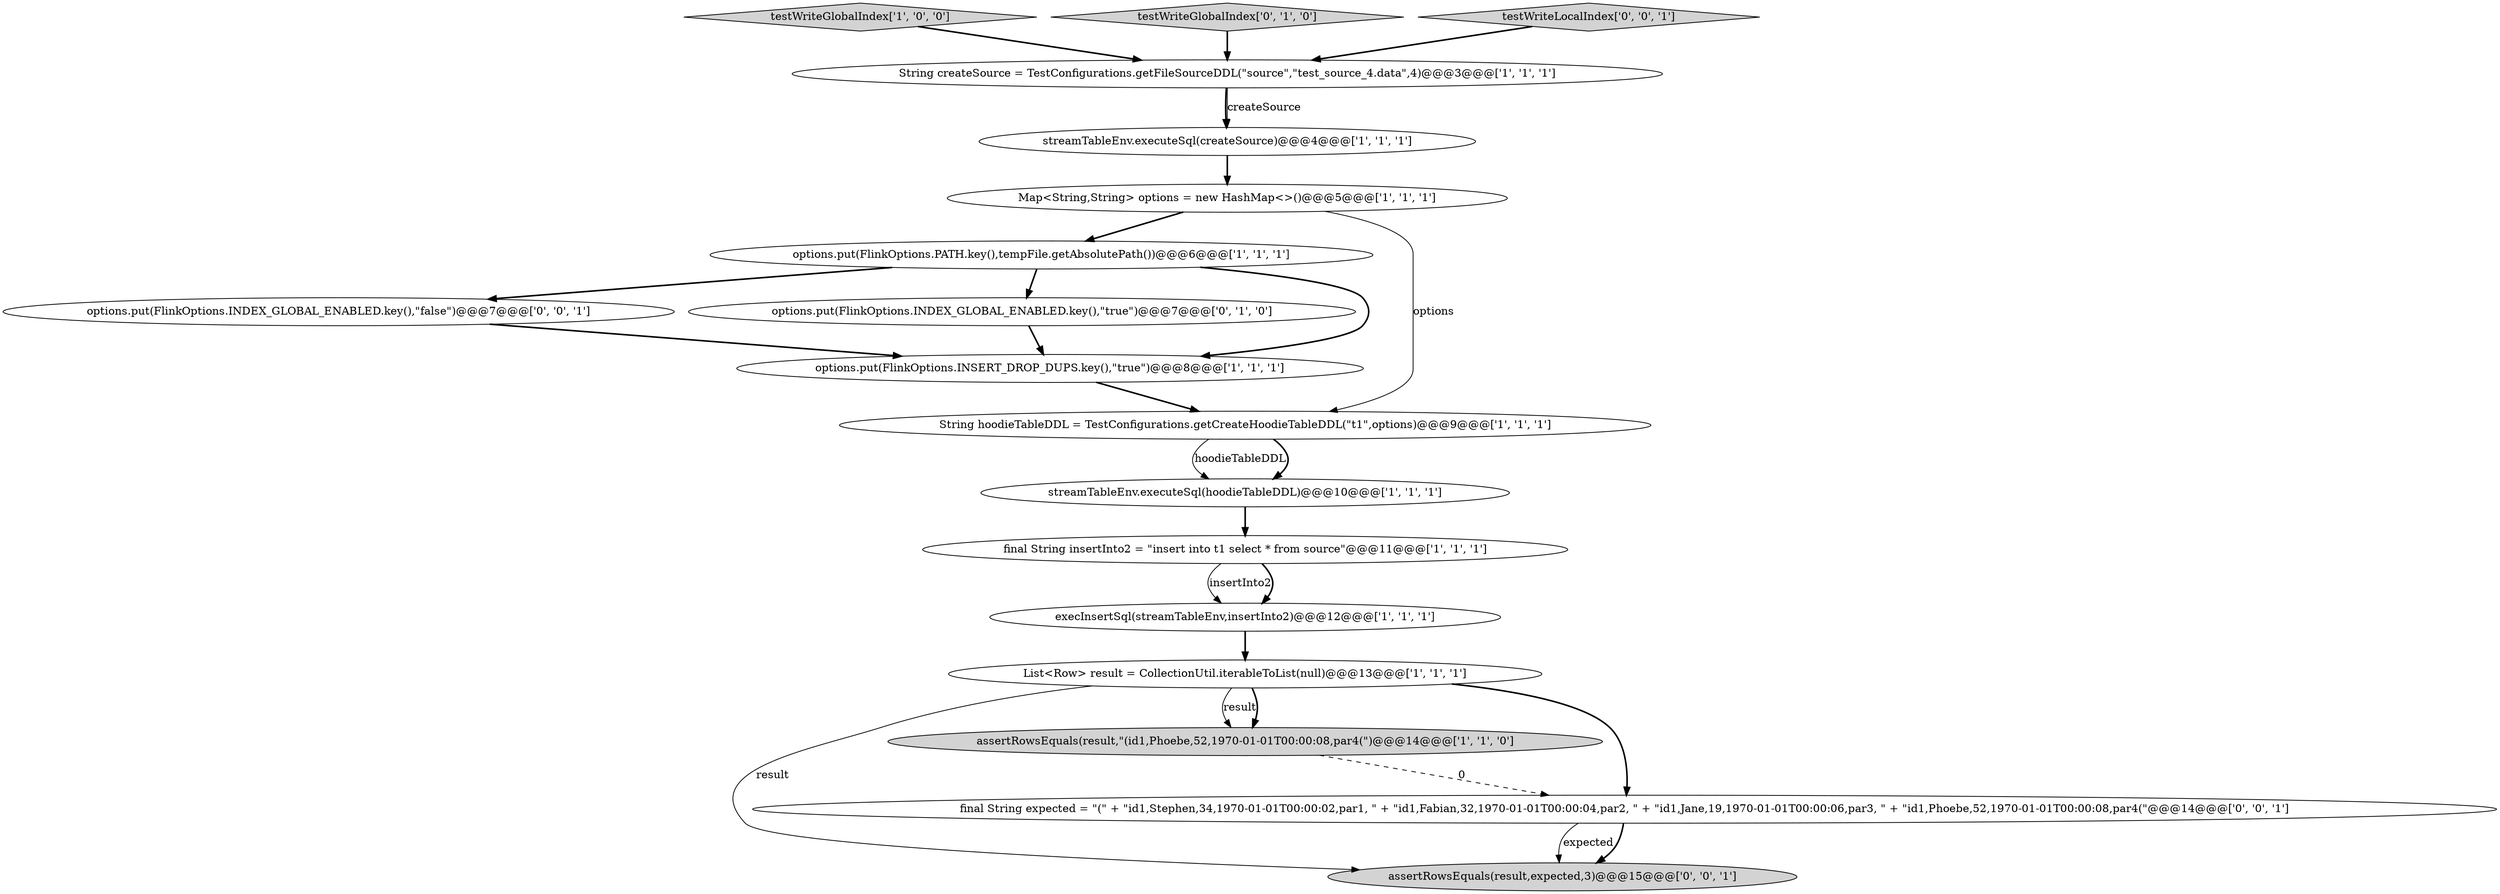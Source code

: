 digraph {
4 [style = filled, label = "streamTableEnv.executeSql(createSource)@@@4@@@['1', '1', '1']", fillcolor = white, shape = ellipse image = "AAA0AAABBB1BBB"];
9 [style = filled, label = "options.put(FlinkOptions.PATH.key(),tempFile.getAbsolutePath())@@@6@@@['1', '1', '1']", fillcolor = white, shape = ellipse image = "AAA0AAABBB1BBB"];
15 [style = filled, label = "assertRowsEquals(result,expected,3)@@@15@@@['0', '0', '1']", fillcolor = lightgray, shape = ellipse image = "AAA0AAABBB3BBB"];
10 [style = filled, label = "List<Row> result = CollectionUtil.iterableToList(null)@@@13@@@['1', '1', '1']", fillcolor = white, shape = ellipse image = "AAA0AAABBB1BBB"];
14 [style = filled, label = "options.put(FlinkOptions.INDEX_GLOBAL_ENABLED.key(),\"false\")@@@7@@@['0', '0', '1']", fillcolor = white, shape = ellipse image = "AAA0AAABBB3BBB"];
2 [style = filled, label = "testWriteGlobalIndex['1', '0', '0']", fillcolor = lightgray, shape = diamond image = "AAA0AAABBB1BBB"];
13 [style = filled, label = "testWriteGlobalIndex['0', '1', '0']", fillcolor = lightgray, shape = diamond image = "AAA0AAABBB2BBB"];
17 [style = filled, label = "testWriteLocalIndex['0', '0', '1']", fillcolor = lightgray, shape = diamond image = "AAA0AAABBB3BBB"];
3 [style = filled, label = "assertRowsEquals(result,\"(id1,Phoebe,52,1970-01-01T00:00:08,par4(\")@@@14@@@['1', '1', '0']", fillcolor = lightgray, shape = ellipse image = "AAA0AAABBB1BBB"];
0 [style = filled, label = "execInsertSql(streamTableEnv,insertInto2)@@@12@@@['1', '1', '1']", fillcolor = white, shape = ellipse image = "AAA0AAABBB1BBB"];
5 [style = filled, label = "String hoodieTableDDL = TestConfigurations.getCreateHoodieTableDDL(\"t1\",options)@@@9@@@['1', '1', '1']", fillcolor = white, shape = ellipse image = "AAA0AAABBB1BBB"];
1 [style = filled, label = "final String insertInto2 = \"insert into t1 select * from source\"@@@11@@@['1', '1', '1']", fillcolor = white, shape = ellipse image = "AAA0AAABBB1BBB"];
6 [style = filled, label = "Map<String,String> options = new HashMap<>()@@@5@@@['1', '1', '1']", fillcolor = white, shape = ellipse image = "AAA0AAABBB1BBB"];
16 [style = filled, label = "final String expected = \"(\" + \"id1,Stephen,34,1970-01-01T00:00:02,par1, \" + \"id1,Fabian,32,1970-01-01T00:00:04,par2, \" + \"id1,Jane,19,1970-01-01T00:00:06,par3, \" + \"id1,Phoebe,52,1970-01-01T00:00:08,par4(\"@@@14@@@['0', '0', '1']", fillcolor = white, shape = ellipse image = "AAA0AAABBB3BBB"];
7 [style = filled, label = "streamTableEnv.executeSql(hoodieTableDDL)@@@10@@@['1', '1', '1']", fillcolor = white, shape = ellipse image = "AAA0AAABBB1BBB"];
12 [style = filled, label = "options.put(FlinkOptions.INDEX_GLOBAL_ENABLED.key(),\"true\")@@@7@@@['0', '1', '0']", fillcolor = white, shape = ellipse image = "AAA1AAABBB2BBB"];
11 [style = filled, label = "options.put(FlinkOptions.INSERT_DROP_DUPS.key(),\"true\")@@@8@@@['1', '1', '1']", fillcolor = white, shape = ellipse image = "AAA0AAABBB1BBB"];
8 [style = filled, label = "String createSource = TestConfigurations.getFileSourceDDL(\"source\",\"test_source_4.data\",4)@@@3@@@['1', '1', '1']", fillcolor = white, shape = ellipse image = "AAA0AAABBB1BBB"];
10->16 [style = bold, label=""];
4->6 [style = bold, label=""];
5->7 [style = solid, label="hoodieTableDDL"];
9->11 [style = bold, label=""];
8->4 [style = bold, label=""];
16->15 [style = solid, label="expected"];
3->16 [style = dashed, label="0"];
10->3 [style = solid, label="result"];
16->15 [style = bold, label=""];
14->11 [style = bold, label=""];
10->3 [style = bold, label=""];
2->8 [style = bold, label=""];
6->9 [style = bold, label=""];
6->5 [style = solid, label="options"];
0->10 [style = bold, label=""];
1->0 [style = solid, label="insertInto2"];
8->4 [style = solid, label="createSource"];
9->14 [style = bold, label=""];
17->8 [style = bold, label=""];
12->11 [style = bold, label=""];
7->1 [style = bold, label=""];
13->8 [style = bold, label=""];
10->15 [style = solid, label="result"];
5->7 [style = bold, label=""];
11->5 [style = bold, label=""];
9->12 [style = bold, label=""];
1->0 [style = bold, label=""];
}
